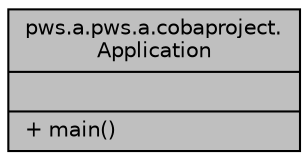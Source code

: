 digraph "pws.a.pws.a.cobaproject.Application"
{
 // LATEX_PDF_SIZE
  edge [fontname="Helvetica",fontsize="10",labelfontname="Helvetica",labelfontsize="10"];
  node [fontname="Helvetica",fontsize="10",shape=record];
  Node1 [label="{pws.a.pws.a.cobaproject.\lApplication\n||+ main()\l}",height=0.2,width=0.4,color="black", fillcolor="grey75", style="filled", fontcolor="black",tooltip=" "];
}
